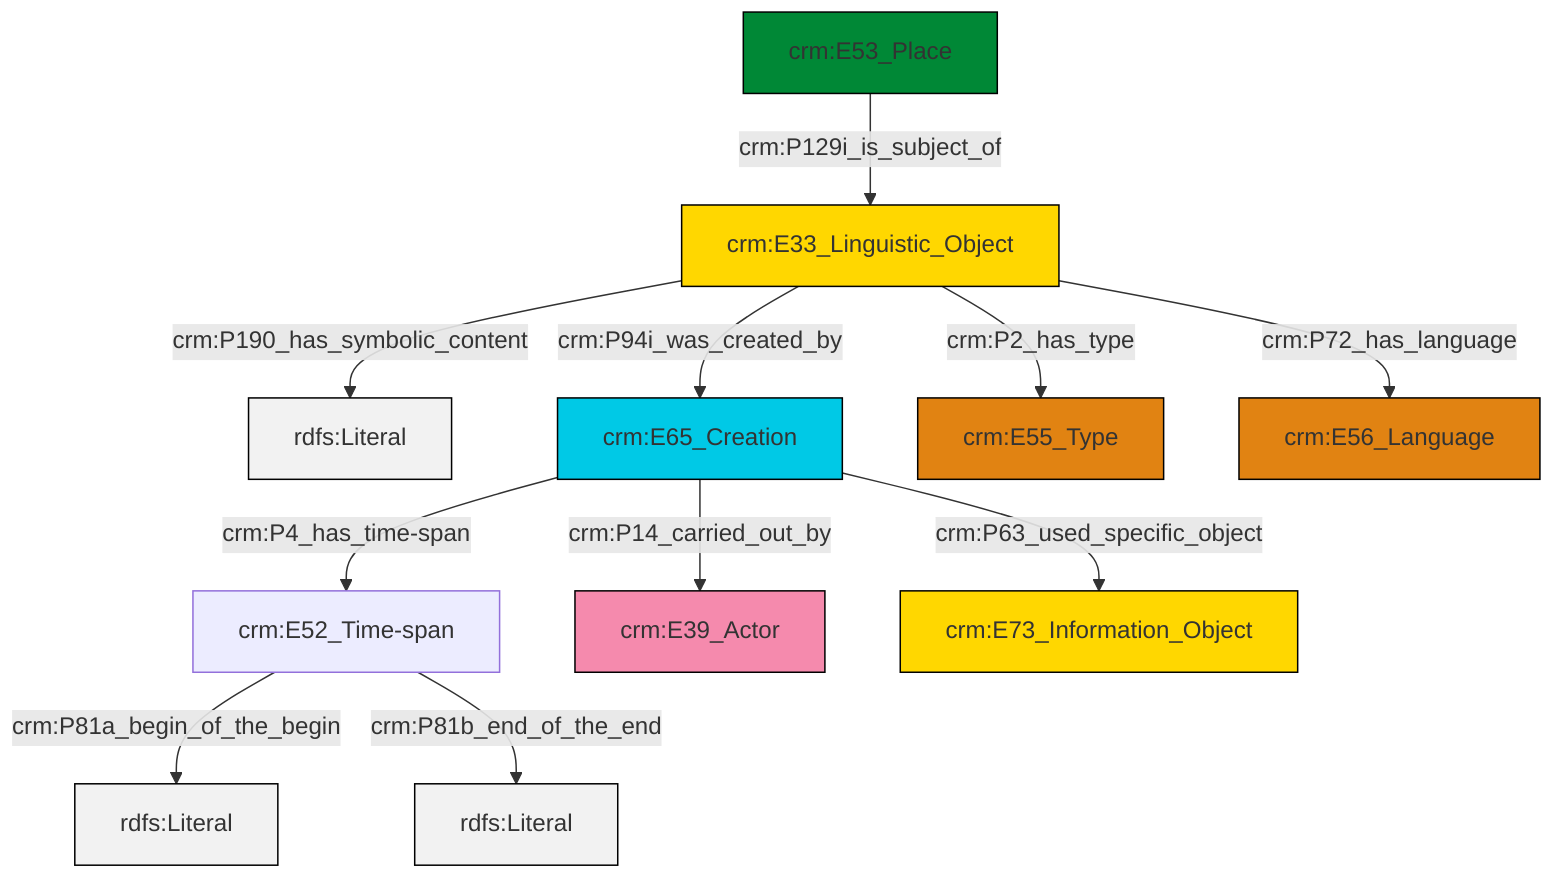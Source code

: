 graph TD
classDef Literal fill:#f2f2f2,stroke:#000000;
classDef CRM_Entity fill:#FFFFFF,stroke:#000000;
classDef Temporal_Entity fill:#00C9E6, stroke:#000000;
classDef Type fill:#E18312, stroke:#000000;
classDef Time-Span fill:#2C9C91, stroke:#000000;
classDef Appellation fill:#FFEB7F, stroke:#000000;
classDef Place fill:#008836, stroke:#000000;
classDef Persistent_Item fill:#B266B2, stroke:#000000;
classDef Conceptual_Object fill:#FFD700, stroke:#000000;
classDef Physical_Thing fill:#D2B48C, stroke:#000000;
classDef Actor fill:#f58aad, stroke:#000000;
classDef PC_Classes fill:#4ce600, stroke:#000000;
classDef Multi fill:#cccccc,stroke:#000000;

0["crm:E52_Time-span"]:::Default -->|crm:P81a_begin_of_the_begin| 1[rdfs:Literal]:::Literal
2["crm:E33_Linguistic_Object"]:::Conceptual_Object -->|crm:P190_has_symbolic_content| 3[rdfs:Literal]:::Literal
6["crm:E65_Creation"]:::Temporal_Entity -->|crm:P14_carried_out_by| 7["crm:E39_Actor"]:::Actor
6["crm:E65_Creation"]:::Temporal_Entity -->|crm:P63_used_specific_object| 9["crm:E73_Information_Object"]:::Conceptual_Object
0["crm:E52_Time-span"]:::Default -->|crm:P81b_end_of_the_end| 10[rdfs:Literal]:::Literal
4["crm:E53_Place"]:::Place -->|crm:P129i_is_subject_of| 2["crm:E33_Linguistic_Object"]:::Conceptual_Object
2["crm:E33_Linguistic_Object"]:::Conceptual_Object -->|crm:P72_has_language| 13["crm:E56_Language"]:::Type
2["crm:E33_Linguistic_Object"]:::Conceptual_Object -->|crm:P94i_was_created_by| 6["crm:E65_Creation"]:::Temporal_Entity
6["crm:E65_Creation"]:::Temporal_Entity -->|crm:P4_has_time-span| 0["crm:E52_Time-span"]:::Default
2["crm:E33_Linguistic_Object"]:::Conceptual_Object -->|crm:P2_has_type| 11["crm:E55_Type"]:::Type